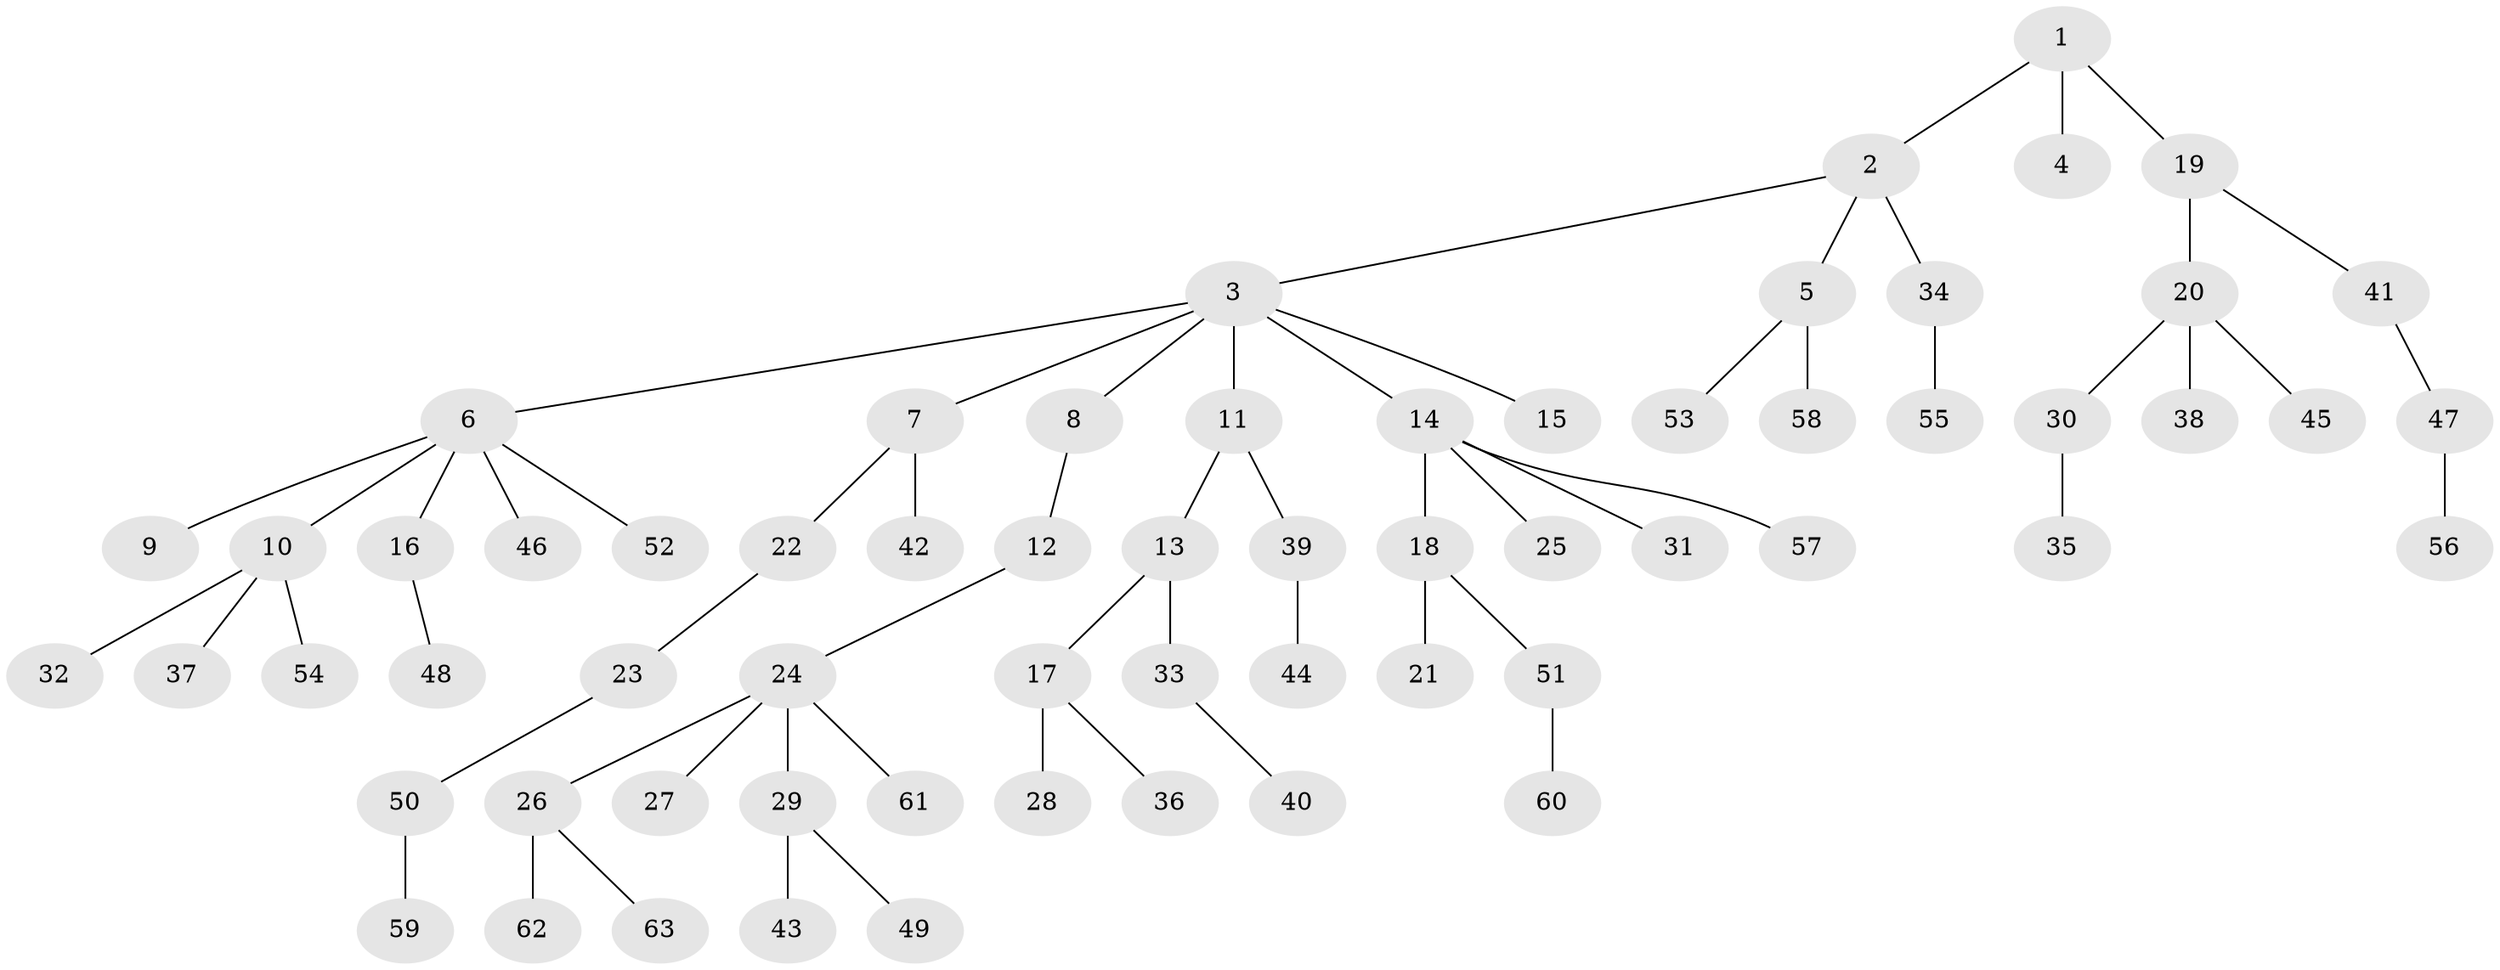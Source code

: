 // Generated by graph-tools (version 1.1) at 2025/11/02/27/25 16:11:26]
// undirected, 63 vertices, 62 edges
graph export_dot {
graph [start="1"]
  node [color=gray90,style=filled];
  1;
  2;
  3;
  4;
  5;
  6;
  7;
  8;
  9;
  10;
  11;
  12;
  13;
  14;
  15;
  16;
  17;
  18;
  19;
  20;
  21;
  22;
  23;
  24;
  25;
  26;
  27;
  28;
  29;
  30;
  31;
  32;
  33;
  34;
  35;
  36;
  37;
  38;
  39;
  40;
  41;
  42;
  43;
  44;
  45;
  46;
  47;
  48;
  49;
  50;
  51;
  52;
  53;
  54;
  55;
  56;
  57;
  58;
  59;
  60;
  61;
  62;
  63;
  1 -- 2;
  1 -- 4;
  1 -- 19;
  2 -- 3;
  2 -- 5;
  2 -- 34;
  3 -- 6;
  3 -- 7;
  3 -- 8;
  3 -- 11;
  3 -- 14;
  3 -- 15;
  5 -- 53;
  5 -- 58;
  6 -- 9;
  6 -- 10;
  6 -- 16;
  6 -- 46;
  6 -- 52;
  7 -- 22;
  7 -- 42;
  8 -- 12;
  10 -- 32;
  10 -- 37;
  10 -- 54;
  11 -- 13;
  11 -- 39;
  12 -- 24;
  13 -- 17;
  13 -- 33;
  14 -- 18;
  14 -- 25;
  14 -- 31;
  14 -- 57;
  16 -- 48;
  17 -- 28;
  17 -- 36;
  18 -- 21;
  18 -- 51;
  19 -- 20;
  19 -- 41;
  20 -- 30;
  20 -- 38;
  20 -- 45;
  22 -- 23;
  23 -- 50;
  24 -- 26;
  24 -- 27;
  24 -- 29;
  24 -- 61;
  26 -- 62;
  26 -- 63;
  29 -- 43;
  29 -- 49;
  30 -- 35;
  33 -- 40;
  34 -- 55;
  39 -- 44;
  41 -- 47;
  47 -- 56;
  50 -- 59;
  51 -- 60;
}
